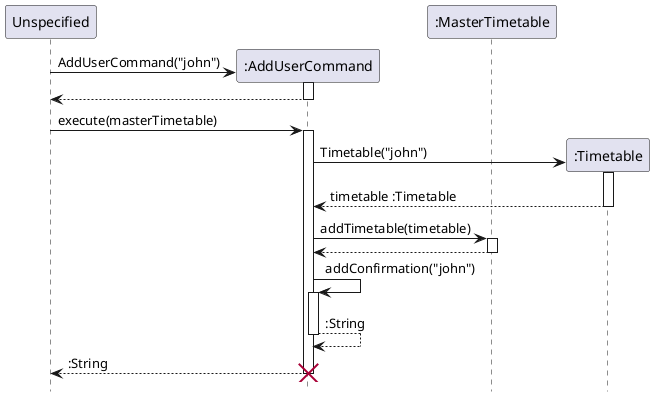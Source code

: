 @startuml
hide footbox

participant "Unspecified" as none
participant ":AddUserCommand" as Command
participant ":MasterTimetable" as Master
participant ":Timetable" as Timetable

create Command
none -> Command : AddUserCommand("john")
activate Command
none <-- Command :
deactivate Command

none -> Command : execute(masterTimetable)
activate Command
create Timetable
Command -> Timetable : Timetable("john")
activate Timetable
Command <-- Timetable : timetable :Timetable
deactivate Timetable

Command ->  Master : addTimetable(timetable)
activate Master
Command <-- Master
deactivate Master

Command -> Command : addConfirmation("john")
activate Command
Command --> Command : :String
deactivate Command

none <-- Command : :String
deactivate Command
destroy Command

@enduml